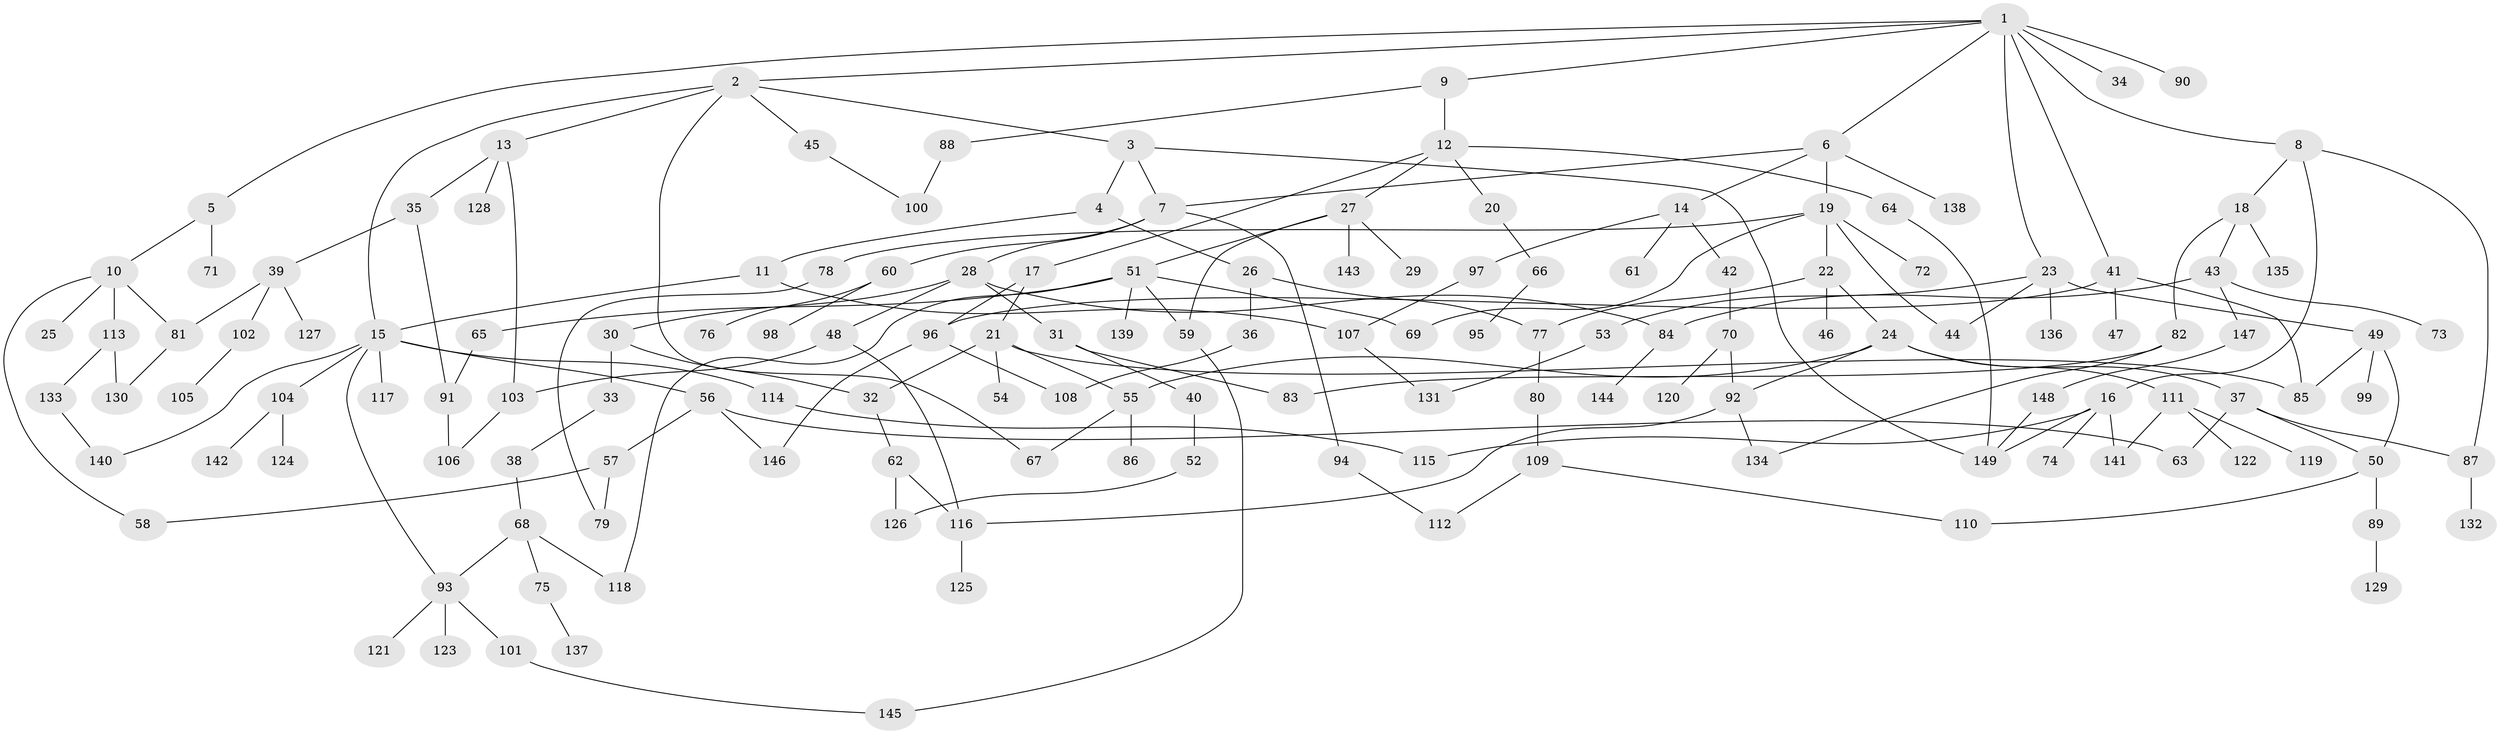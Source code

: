 // Generated by graph-tools (version 1.1) at 2025/13/03/09/25 04:13:21]
// undirected, 149 vertices, 193 edges
graph export_dot {
graph [start="1"]
  node [color=gray90,style=filled];
  1;
  2;
  3;
  4;
  5;
  6;
  7;
  8;
  9;
  10;
  11;
  12;
  13;
  14;
  15;
  16;
  17;
  18;
  19;
  20;
  21;
  22;
  23;
  24;
  25;
  26;
  27;
  28;
  29;
  30;
  31;
  32;
  33;
  34;
  35;
  36;
  37;
  38;
  39;
  40;
  41;
  42;
  43;
  44;
  45;
  46;
  47;
  48;
  49;
  50;
  51;
  52;
  53;
  54;
  55;
  56;
  57;
  58;
  59;
  60;
  61;
  62;
  63;
  64;
  65;
  66;
  67;
  68;
  69;
  70;
  71;
  72;
  73;
  74;
  75;
  76;
  77;
  78;
  79;
  80;
  81;
  82;
  83;
  84;
  85;
  86;
  87;
  88;
  89;
  90;
  91;
  92;
  93;
  94;
  95;
  96;
  97;
  98;
  99;
  100;
  101;
  102;
  103;
  104;
  105;
  106;
  107;
  108;
  109;
  110;
  111;
  112;
  113;
  114;
  115;
  116;
  117;
  118;
  119;
  120;
  121;
  122;
  123;
  124;
  125;
  126;
  127;
  128;
  129;
  130;
  131;
  132;
  133;
  134;
  135;
  136;
  137;
  138;
  139;
  140;
  141;
  142;
  143;
  144;
  145;
  146;
  147;
  148;
  149;
  1 -- 2;
  1 -- 5;
  1 -- 6;
  1 -- 8;
  1 -- 9;
  1 -- 23;
  1 -- 34;
  1 -- 41;
  1 -- 90;
  2 -- 3;
  2 -- 13;
  2 -- 15;
  2 -- 45;
  2 -- 67;
  3 -- 4;
  3 -- 7;
  3 -- 149;
  4 -- 11;
  4 -- 26;
  5 -- 10;
  5 -- 71;
  6 -- 7;
  6 -- 14;
  6 -- 19;
  6 -- 138;
  7 -- 28;
  7 -- 60;
  7 -- 94;
  8 -- 16;
  8 -- 18;
  8 -- 87;
  9 -- 12;
  9 -- 88;
  10 -- 25;
  10 -- 113;
  10 -- 81;
  10 -- 58;
  11 -- 107;
  11 -- 15;
  12 -- 17;
  12 -- 20;
  12 -- 27;
  12 -- 64;
  13 -- 35;
  13 -- 128;
  13 -- 103;
  14 -- 42;
  14 -- 61;
  14 -- 97;
  15 -- 56;
  15 -- 104;
  15 -- 114;
  15 -- 117;
  15 -- 140;
  15 -- 93;
  16 -- 74;
  16 -- 149;
  16 -- 115;
  16 -- 141;
  17 -- 21;
  17 -- 96;
  18 -- 43;
  18 -- 82;
  18 -- 135;
  19 -- 22;
  19 -- 72;
  19 -- 78;
  19 -- 69;
  19 -- 44;
  20 -- 66;
  21 -- 32;
  21 -- 54;
  21 -- 55;
  21 -- 85;
  22 -- 24;
  22 -- 46;
  22 -- 77;
  23 -- 44;
  23 -- 49;
  23 -- 53;
  23 -- 136;
  24 -- 37;
  24 -- 55;
  24 -- 92;
  24 -- 111;
  26 -- 36;
  26 -- 77;
  27 -- 29;
  27 -- 51;
  27 -- 143;
  27 -- 59;
  28 -- 30;
  28 -- 31;
  28 -- 48;
  28 -- 84;
  30 -- 33;
  30 -- 32;
  31 -- 40;
  31 -- 83;
  32 -- 62;
  33 -- 38;
  35 -- 39;
  35 -- 91;
  36 -- 108;
  37 -- 50;
  37 -- 87;
  37 -- 63;
  38 -- 68;
  39 -- 81;
  39 -- 102;
  39 -- 127;
  40 -- 52;
  41 -- 47;
  41 -- 96;
  41 -- 85;
  42 -- 70;
  43 -- 73;
  43 -- 147;
  43 -- 84;
  45 -- 100;
  48 -- 103;
  48 -- 116;
  49 -- 85;
  49 -- 99;
  49 -- 50;
  50 -- 89;
  50 -- 110;
  51 -- 59;
  51 -- 65;
  51 -- 69;
  51 -- 118;
  51 -- 139;
  52 -- 126;
  53 -- 131;
  55 -- 67;
  55 -- 86;
  56 -- 57;
  56 -- 63;
  56 -- 146;
  57 -- 58;
  57 -- 79;
  59 -- 145;
  60 -- 76;
  60 -- 98;
  62 -- 126;
  62 -- 116;
  64 -- 149;
  65 -- 91;
  66 -- 95;
  68 -- 75;
  68 -- 93;
  68 -- 118;
  70 -- 120;
  70 -- 92;
  75 -- 137;
  77 -- 80;
  78 -- 79;
  80 -- 109;
  81 -- 130;
  82 -- 134;
  82 -- 83;
  84 -- 144;
  87 -- 132;
  88 -- 100;
  89 -- 129;
  91 -- 106;
  92 -- 116;
  92 -- 134;
  93 -- 101;
  93 -- 121;
  93 -- 123;
  94 -- 112;
  96 -- 146;
  96 -- 108;
  97 -- 107;
  101 -- 145;
  102 -- 105;
  103 -- 106;
  104 -- 124;
  104 -- 142;
  107 -- 131;
  109 -- 110;
  109 -- 112;
  111 -- 119;
  111 -- 122;
  111 -- 141;
  113 -- 133;
  113 -- 130;
  114 -- 115;
  116 -- 125;
  133 -- 140;
  147 -- 148;
  148 -- 149;
}
